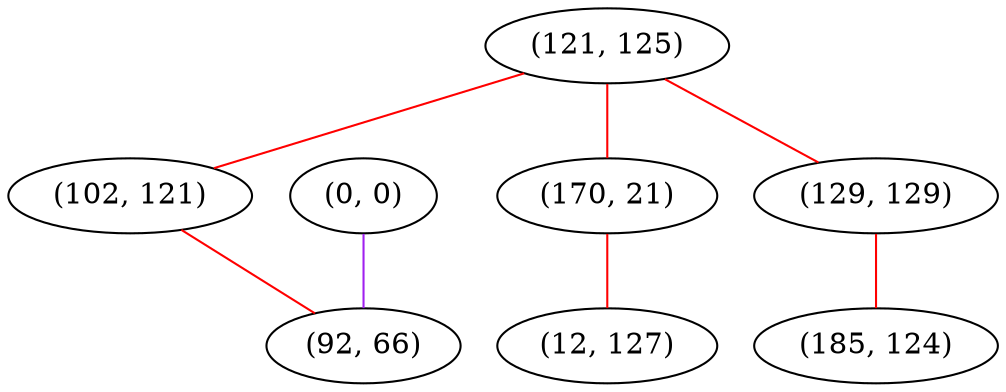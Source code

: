 graph "" {
"(121, 125)";
"(0, 0)";
"(102, 121)";
"(170, 21)";
"(92, 66)";
"(12, 127)";
"(129, 129)";
"(185, 124)";
"(121, 125)" -- "(170, 21)"  [color=red, key=0, weight=1];
"(121, 125)" -- "(102, 121)"  [color=red, key=0, weight=1];
"(121, 125)" -- "(129, 129)"  [color=red, key=0, weight=1];
"(0, 0)" -- "(92, 66)"  [color=purple, key=0, weight=4];
"(102, 121)" -- "(92, 66)"  [color=red, key=0, weight=1];
"(170, 21)" -- "(12, 127)"  [color=red, key=0, weight=1];
"(129, 129)" -- "(185, 124)"  [color=red, key=0, weight=1];
}
